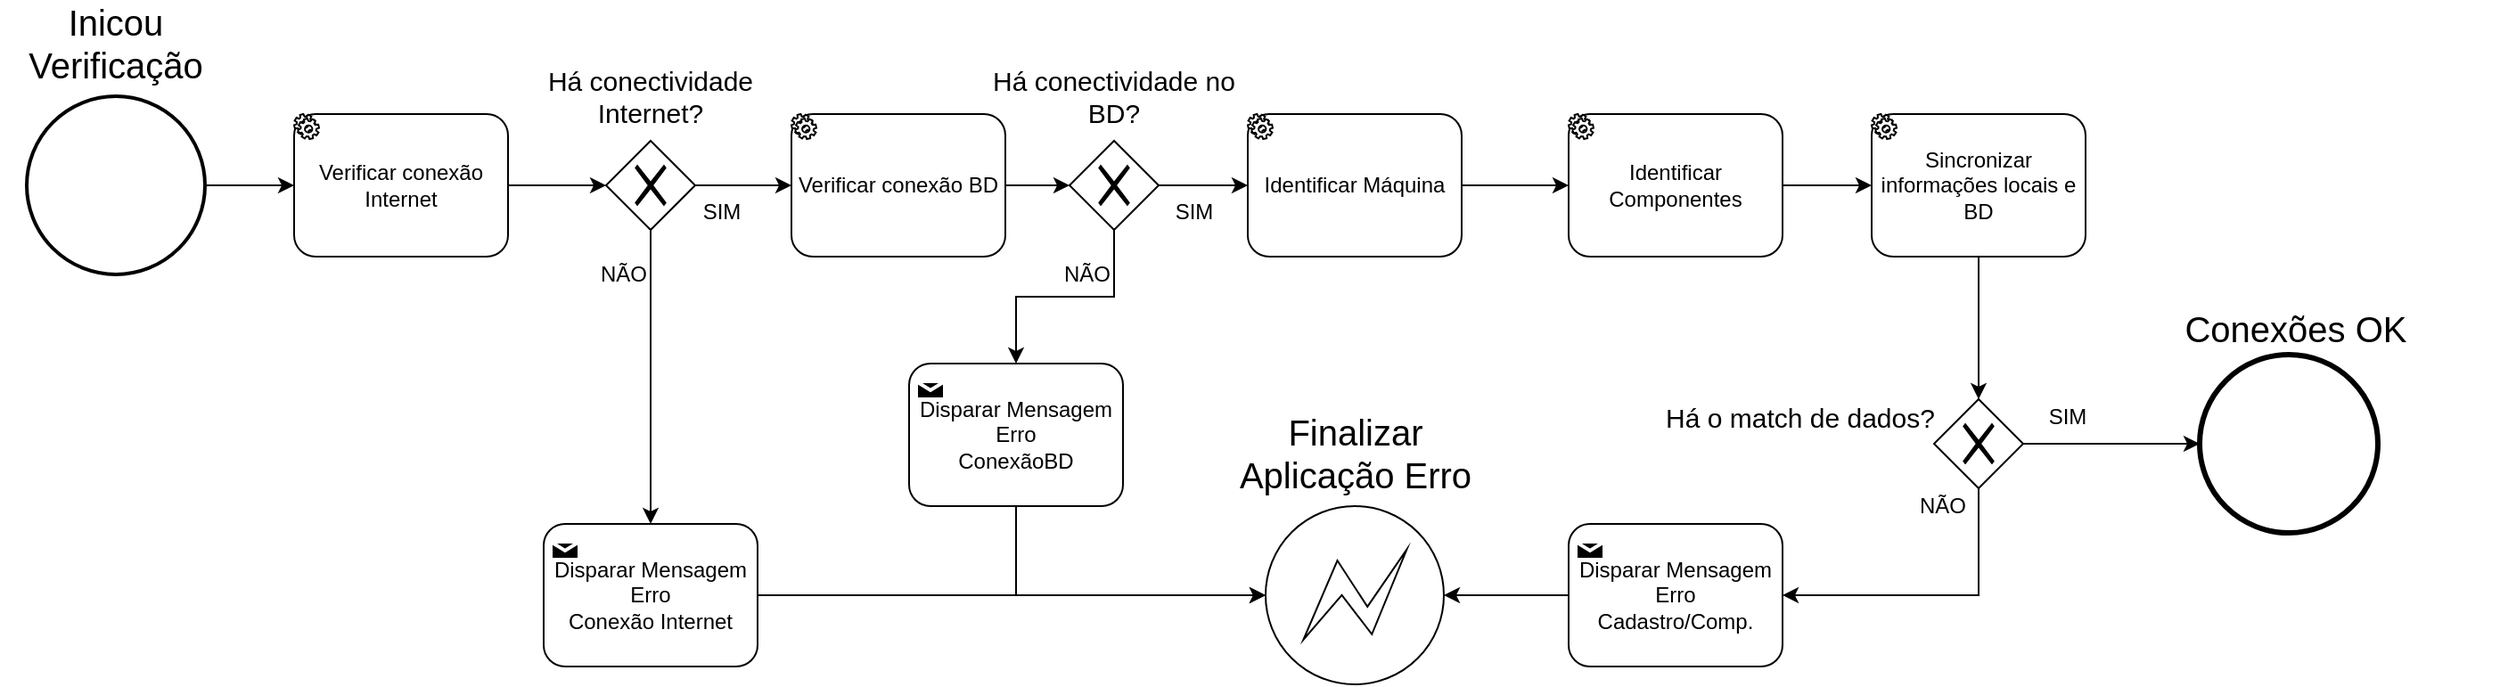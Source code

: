 <mxfile version="14.1.8" type="device"><diagram id="OTW9fbEptq-PdlacjQQ7" name="Página-1"><mxGraphModel dx="2105" dy="2117" grid="1" gridSize="10" guides="1" tooltips="1" connect="1" arrows="1" fold="1" page="1" pageScale="1" pageWidth="827" pageHeight="1169" math="0" shadow="0"><root><mxCell id="0"/><mxCell id="1" parent="0"/><mxCell id="OKi2W2goGQ0sDvtlPQBG-15" style="edgeStyle=orthogonalEdgeStyle;rounded=0;orthogonalLoop=1;jettySize=auto;html=1;entryX=0;entryY=0.5;entryDx=0;entryDy=0;" parent="1" source="OKi2W2goGQ0sDvtlPQBG-4" target="OKi2W2goGQ0sDvtlPQBG-5" edge="1"><mxGeometry relative="1" as="geometry"/></mxCell><mxCell id="OKi2W2goGQ0sDvtlPQBG-4" value="" style="strokeWidth=2;html=1;shape=mxgraph.flowchart.start_2;whiteSpace=wrap;" parent="1" vertex="1"><mxGeometry x="-805" y="40" width="100" height="100" as="geometry"/></mxCell><mxCell id="OKi2W2goGQ0sDvtlPQBG-7" value="" style="group" parent="1" vertex="1" connectable="0"><mxGeometry x="-655" y="50" width="120" height="80" as="geometry"/></mxCell><mxCell id="OKi2W2goGQ0sDvtlPQBG-5" value="Verificar conexão&lt;br&gt;Internet" style="shape=ext;rounded=1;html=1;whiteSpace=wrap;" parent="OKi2W2goGQ0sDvtlPQBG-7" vertex="1"><mxGeometry width="120" height="80" as="geometry"/></mxCell><mxCell id="OKi2W2goGQ0sDvtlPQBG-6" value="" style="shape=mxgraph.bpmn.service_task;html=1;outlineConnect=0;" parent="OKi2W2goGQ0sDvtlPQBG-7" vertex="1"><mxGeometry width="14" height="14" as="geometry"/></mxCell><mxCell id="OKi2W2goGQ0sDvtlPQBG-8" value="" style="group" parent="1" vertex="1" connectable="0"><mxGeometry x="-376" y="50" width="120" height="80" as="geometry"/></mxCell><mxCell id="OKi2W2goGQ0sDvtlPQBG-9" value="Verificar conexão BD" style="shape=ext;rounded=1;html=1;whiteSpace=wrap;" parent="OKi2W2goGQ0sDvtlPQBG-8" vertex="1"><mxGeometry width="120" height="80" as="geometry"/></mxCell><mxCell id="OKi2W2goGQ0sDvtlPQBG-10" value="" style="shape=mxgraph.bpmn.service_task;html=1;outlineConnect=0;" parent="OKi2W2goGQ0sDvtlPQBG-8" vertex="1"><mxGeometry width="14" height="14" as="geometry"/></mxCell><mxCell id="OKi2W2goGQ0sDvtlPQBG-11" value="&lt;font style=&quot;font-size: 20px&quot;&gt;Inicou Verificação&lt;/font&gt;" style="text;html=1;strokeColor=none;fillColor=none;align=center;verticalAlign=middle;whiteSpace=wrap;rounded=0;" parent="1" vertex="1"><mxGeometry x="-820" width="130" height="20" as="geometry"/></mxCell><mxCell id="OKi2W2goGQ0sDvtlPQBG-22" style="edgeStyle=orthogonalEdgeStyle;rounded=0;orthogonalLoop=1;jettySize=auto;html=1;entryX=0;entryY=0.5;entryDx=0;entryDy=0;" parent="1" source="OKi2W2goGQ0sDvtlPQBG-12" target="OKi2W2goGQ0sDvtlPQBG-20" edge="1"><mxGeometry relative="1" as="geometry"/></mxCell><mxCell id="OKi2W2goGQ0sDvtlPQBG-81" style="edgeStyle=orthogonalEdgeStyle;rounded=0;orthogonalLoop=1;jettySize=auto;html=1;entryX=0.5;entryY=0;entryDx=0;entryDy=0;" parent="1" source="OKi2W2goGQ0sDvtlPQBG-12" target="OKi2W2goGQ0sDvtlPQBG-79" edge="1"><mxGeometry relative="1" as="geometry"/></mxCell><mxCell id="OKi2W2goGQ0sDvtlPQBG-12" value="" style="shape=mxgraph.bpmn.shape;html=1;verticalLabelPosition=bottom;labelBackgroundColor=#ffffff;verticalAlign=top;align=center;perimeter=rhombusPerimeter;background=gateway;outlineConnect=0;outline=none;symbol=exclusiveGw;" parent="1" vertex="1"><mxGeometry x="-220" y="65" width="50" height="50" as="geometry"/></mxCell><mxCell id="OKi2W2goGQ0sDvtlPQBG-13" value="&lt;font style=&quot;font-size: 15px&quot;&gt;Há conectividade no BD?&lt;/font&gt;" style="text;html=1;strokeColor=none;fillColor=none;align=center;verticalAlign=middle;whiteSpace=wrap;rounded=0;" parent="1" vertex="1"><mxGeometry x="-275" y="30" width="160" height="20" as="geometry"/></mxCell><mxCell id="OKi2W2goGQ0sDvtlPQBG-17" style="edgeStyle=orthogonalEdgeStyle;rounded=0;orthogonalLoop=1;jettySize=auto;html=1;entryX=0;entryY=0.5;entryDx=0;entryDy=0;" parent="1" source="OKi2W2goGQ0sDvtlPQBG-9" target="OKi2W2goGQ0sDvtlPQBG-12" edge="1"><mxGeometry relative="1" as="geometry"/></mxCell><mxCell id="OKi2W2goGQ0sDvtlPQBG-19" value="" style="group" parent="1" vertex="1" connectable="0"><mxGeometry x="-120" y="50" width="120" height="80" as="geometry"/></mxCell><mxCell id="OKi2W2goGQ0sDvtlPQBG-20" value="Identificar Máquina" style="shape=ext;rounded=1;html=1;whiteSpace=wrap;" parent="OKi2W2goGQ0sDvtlPQBG-19" vertex="1"><mxGeometry width="120" height="80" as="geometry"/></mxCell><mxCell id="OKi2W2goGQ0sDvtlPQBG-21" value="" style="shape=mxgraph.bpmn.service_task;html=1;outlineConnect=0;" parent="OKi2W2goGQ0sDvtlPQBG-19" vertex="1"><mxGeometry width="14" height="14" as="geometry"/></mxCell><mxCell id="OKi2W2goGQ0sDvtlPQBG-23" value="" style="group" parent="1" vertex="1" connectable="0"><mxGeometry x="60" y="50" width="120" height="80" as="geometry"/></mxCell><mxCell id="OKi2W2goGQ0sDvtlPQBG-24" value="Identificar Componentes" style="shape=ext;rounded=1;html=1;whiteSpace=wrap;" parent="OKi2W2goGQ0sDvtlPQBG-23" vertex="1"><mxGeometry width="120" height="80" as="geometry"/></mxCell><mxCell id="OKi2W2goGQ0sDvtlPQBG-25" value="" style="shape=mxgraph.bpmn.service_task;html=1;outlineConnect=0;" parent="OKi2W2goGQ0sDvtlPQBG-23" vertex="1"><mxGeometry width="14" height="14" as="geometry"/></mxCell><mxCell id="OKi2W2goGQ0sDvtlPQBG-26" style="edgeStyle=orthogonalEdgeStyle;rounded=0;orthogonalLoop=1;jettySize=auto;html=1;entryX=0;entryY=0.5;entryDx=0;entryDy=0;" parent="1" source="OKi2W2goGQ0sDvtlPQBG-20" target="OKi2W2goGQ0sDvtlPQBG-24" edge="1"><mxGeometry relative="1" as="geometry"/></mxCell><mxCell id="OKi2W2goGQ0sDvtlPQBG-27" value="" style="group" parent="1" vertex="1" connectable="0"><mxGeometry x="230" y="50" width="120" height="80" as="geometry"/></mxCell><mxCell id="OKi2W2goGQ0sDvtlPQBG-28" value="Sincronizar informações locais e BD" style="shape=ext;rounded=1;html=1;whiteSpace=wrap;" parent="OKi2W2goGQ0sDvtlPQBG-27" vertex="1"><mxGeometry width="120" height="80" as="geometry"/></mxCell><mxCell id="OKi2W2goGQ0sDvtlPQBG-29" value="" style="shape=mxgraph.bpmn.service_task;html=1;outlineConnect=0;" parent="OKi2W2goGQ0sDvtlPQBG-27" vertex="1"><mxGeometry width="14" height="14" as="geometry"/></mxCell><mxCell id="OKi2W2goGQ0sDvtlPQBG-30" style="edgeStyle=orthogonalEdgeStyle;rounded=0;orthogonalLoop=1;jettySize=auto;html=1;entryX=0;entryY=0.5;entryDx=0;entryDy=0;" parent="1" source="OKi2W2goGQ0sDvtlPQBG-24" target="OKi2W2goGQ0sDvtlPQBG-28" edge="1"><mxGeometry relative="1" as="geometry"/></mxCell><mxCell id="OKi2W2goGQ0sDvtlPQBG-38" style="edgeStyle=orthogonalEdgeStyle;rounded=0;orthogonalLoop=1;jettySize=auto;html=1;entryX=1;entryY=0.5;entryDx=0;entryDy=0;" parent="1" source="OKi2W2goGQ0sDvtlPQBG-31" target="OKi2W2goGQ0sDvtlPQBG-35" edge="1"><mxGeometry relative="1" as="geometry"><Array as="points"><mxPoint x="290" y="320"/></Array></mxGeometry></mxCell><mxCell id="ztAKjqDJGNeuc5U1VmGW-1" style="edgeStyle=orthogonalEdgeStyle;rounded=0;orthogonalLoop=1;jettySize=auto;html=1;entryX=0;entryY=0.5;entryDx=0;entryDy=0;" edge="1" parent="1" source="OKi2W2goGQ0sDvtlPQBG-31" target="O6pCUW8BdaLmPTZ9Sdh6-9"><mxGeometry relative="1" as="geometry"/></mxCell><mxCell id="OKi2W2goGQ0sDvtlPQBG-31" value="" style="shape=mxgraph.bpmn.shape;html=1;verticalLabelPosition=bottom;labelBackgroundColor=#ffffff;verticalAlign=top;align=center;perimeter=rhombusPerimeter;background=gateway;outlineConnect=0;outline=none;symbol=exclusiveGw;" parent="1" vertex="1"><mxGeometry x="265" y="210" width="50" height="50" as="geometry"/></mxCell><mxCell id="OKi2W2goGQ0sDvtlPQBG-32" value="&lt;font style=&quot;font-size: 15px&quot;&gt;Há o match de dados?&lt;/font&gt;" style="text;html=1;strokeColor=none;fillColor=none;align=center;verticalAlign=middle;whiteSpace=wrap;rounded=0;" parent="1" vertex="1"><mxGeometry x="110" y="210" width="160" height="20" as="geometry"/></mxCell><mxCell id="OKi2W2goGQ0sDvtlPQBG-33" style="edgeStyle=orthogonalEdgeStyle;rounded=0;orthogonalLoop=1;jettySize=auto;html=1;entryX=0.5;entryY=0;entryDx=0;entryDy=0;" parent="1" source="OKi2W2goGQ0sDvtlPQBG-28" target="OKi2W2goGQ0sDvtlPQBG-31" edge="1"><mxGeometry relative="1" as="geometry"/></mxCell><mxCell id="OKi2W2goGQ0sDvtlPQBG-34" value="" style="group" parent="1" vertex="1" connectable="0"><mxGeometry x="60" y="280" width="120" height="80" as="geometry"/></mxCell><mxCell id="OKi2W2goGQ0sDvtlPQBG-35" value="Disparar Mensagem&lt;br&gt;Erro &lt;br&gt;Cadastro/Comp." style="shape=ext;rounded=1;html=1;whiteSpace=wrap;" parent="OKi2W2goGQ0sDvtlPQBG-34" vertex="1"><mxGeometry width="120" height="80" as="geometry"/></mxCell><mxCell id="OKi2W2goGQ0sDvtlPQBG-37" value="" style="shape=message;whiteSpace=wrap;html=1;outlineConnect=0;fillColor=#000000;strokeColor=#ffffff;strokeWidth=2;" parent="OKi2W2goGQ0sDvtlPQBG-34" vertex="1"><mxGeometry x="4" y="10" width="16" height="10" as="geometry"/></mxCell><mxCell id="OKi2W2goGQ0sDvtlPQBG-40" value="&lt;font style=&quot;font-size: 20px&quot;&gt;Finalizar Aplicação Erro&lt;/font&gt;" style="text;html=1;strokeColor=none;fillColor=none;align=center;verticalAlign=middle;whiteSpace=wrap;rounded=0;" parent="1" vertex="1"><mxGeometry x="-137.5" y="230" width="155" height="20" as="geometry"/></mxCell><mxCell id="OKi2W2goGQ0sDvtlPQBG-42" style="edgeStyle=orthogonalEdgeStyle;rounded=0;orthogonalLoop=1;jettySize=auto;html=1;exitX=0.5;exitY=1;exitDx=0;exitDy=0;" parent="1" source="OKi2W2goGQ0sDvtlPQBG-40" target="OKi2W2goGQ0sDvtlPQBG-40" edge="1"><mxGeometry relative="1" as="geometry"/></mxCell><mxCell id="OKi2W2goGQ0sDvtlPQBG-62" value="" style="group" parent="1" vertex="1" connectable="0"><mxGeometry x="-515" y="280" width="120" height="80" as="geometry"/></mxCell><mxCell id="OKi2W2goGQ0sDvtlPQBG-63" value="Disparar Mensagem&lt;br&gt;Erro&lt;br&gt;Conexão Internet" style="shape=ext;rounded=1;html=1;whiteSpace=wrap;" parent="OKi2W2goGQ0sDvtlPQBG-62" vertex="1"><mxGeometry width="120" height="80" as="geometry"/></mxCell><mxCell id="OKi2W2goGQ0sDvtlPQBG-64" value="" style="shape=message;whiteSpace=wrap;html=1;outlineConnect=0;fillColor=#000000;strokeColor=#ffffff;strokeWidth=2;" parent="OKi2W2goGQ0sDvtlPQBG-62" vertex="1"><mxGeometry x="4" y="10" width="16" height="10" as="geometry"/></mxCell><mxCell id="OKi2W2goGQ0sDvtlPQBG-72" style="edgeStyle=orthogonalEdgeStyle;rounded=0;orthogonalLoop=1;jettySize=auto;html=1;entryX=0;entryY=0.5;entryDx=0;entryDy=0;" parent="1" source="OKi2W2goGQ0sDvtlPQBG-69" target="OKi2W2goGQ0sDvtlPQBG-9" edge="1"><mxGeometry relative="1" as="geometry"/></mxCell><mxCell id="OKi2W2goGQ0sDvtlPQBG-77" style="edgeStyle=orthogonalEdgeStyle;rounded=0;orthogonalLoop=1;jettySize=auto;html=1;entryX=0.5;entryY=0;entryDx=0;entryDy=0;" parent="1" source="OKi2W2goGQ0sDvtlPQBG-69" target="OKi2W2goGQ0sDvtlPQBG-63" edge="1"><mxGeometry relative="1" as="geometry"/></mxCell><mxCell id="OKi2W2goGQ0sDvtlPQBG-69" value="" style="shape=mxgraph.bpmn.shape;html=1;verticalLabelPosition=bottom;labelBackgroundColor=#ffffff;verticalAlign=top;align=center;perimeter=rhombusPerimeter;background=gateway;outlineConnect=0;outline=none;symbol=exclusiveGw;" parent="1" vertex="1"><mxGeometry x="-480" y="65" width="50" height="50" as="geometry"/></mxCell><mxCell id="OKi2W2goGQ0sDvtlPQBG-70" value="&lt;font style=&quot;font-size: 15px&quot;&gt;Há conectividade Internet?&lt;/font&gt;" style="text;html=1;strokeColor=none;fillColor=none;align=center;verticalAlign=middle;whiteSpace=wrap;rounded=0;" parent="1" vertex="1"><mxGeometry x="-535" y="30" width="160" height="20" as="geometry"/></mxCell><mxCell id="OKi2W2goGQ0sDvtlPQBG-71" style="edgeStyle=orthogonalEdgeStyle;rounded=0;orthogonalLoop=1;jettySize=auto;html=1;entryX=0;entryY=0.5;entryDx=0;entryDy=0;" parent="1" source="OKi2W2goGQ0sDvtlPQBG-5" target="OKi2W2goGQ0sDvtlPQBG-69" edge="1"><mxGeometry relative="1" as="geometry"/></mxCell><mxCell id="OKi2W2goGQ0sDvtlPQBG-78" value="" style="group" parent="1" vertex="1" connectable="0"><mxGeometry x="-310" y="190" width="120" height="80" as="geometry"/></mxCell><mxCell id="OKi2W2goGQ0sDvtlPQBG-79" value="Disparar Mensagem&lt;br&gt;Erro&lt;br&gt;ConexãoBD" style="shape=ext;rounded=1;html=1;whiteSpace=wrap;" parent="OKi2W2goGQ0sDvtlPQBG-78" vertex="1"><mxGeometry width="120" height="80" as="geometry"/></mxCell><mxCell id="OKi2W2goGQ0sDvtlPQBG-80" value="" style="shape=message;whiteSpace=wrap;html=1;outlineConnect=0;fillColor=#000000;strokeColor=#ffffff;strokeWidth=2;" parent="OKi2W2goGQ0sDvtlPQBG-78" vertex="1"><mxGeometry x="4" y="10" width="16" height="10" as="geometry"/></mxCell><mxCell id="iRXSVr-Kt0XW4wkJFsko-41" value="" style="shape=mxgraph.bpmn.shape;html=1;verticalLabelPosition=bottom;labelBackgroundColor=#ffffff;verticalAlign=top;align=center;perimeter=ellipsePerimeter;outlineConnect=0;outline=eventInt;symbol=error;" parent="1" vertex="1"><mxGeometry x="-110" y="270" width="100" height="100" as="geometry"/></mxCell><mxCell id="iRXSVr-Kt0XW4wkJFsko-42" style="edgeStyle=orthogonalEdgeStyle;rounded=0;orthogonalLoop=1;jettySize=auto;html=1;entryX=0;entryY=0.5;entryDx=0;entryDy=0;" parent="1" source="OKi2W2goGQ0sDvtlPQBG-79" target="iRXSVr-Kt0XW4wkJFsko-41" edge="1"><mxGeometry relative="1" as="geometry"><Array as="points"><mxPoint x="-250" y="320"/></Array></mxGeometry></mxCell><mxCell id="iRXSVr-Kt0XW4wkJFsko-43" style="edgeStyle=orthogonalEdgeStyle;rounded=0;orthogonalLoop=1;jettySize=auto;html=1;entryX=0;entryY=0.5;entryDx=0;entryDy=0;" parent="1" source="OKi2W2goGQ0sDvtlPQBG-63" target="iRXSVr-Kt0XW4wkJFsko-41" edge="1"><mxGeometry relative="1" as="geometry"/></mxCell><mxCell id="iRXSVr-Kt0XW4wkJFsko-44" style="edgeStyle=orthogonalEdgeStyle;rounded=0;orthogonalLoop=1;jettySize=auto;html=1;entryX=1;entryY=0.5;entryDx=0;entryDy=0;" parent="1" source="OKi2W2goGQ0sDvtlPQBG-35" target="iRXSVr-Kt0XW4wkJFsko-41" edge="1"><mxGeometry relative="1" as="geometry"/></mxCell><mxCell id="O6pCUW8BdaLmPTZ9Sdh6-9" value="" style="shape=mxgraph.bpmn.shape;html=1;verticalLabelPosition=bottom;labelBackgroundColor=#ffffff;verticalAlign=top;align=center;perimeter=ellipsePerimeter;outlineConnect=0;outline=end;symbol=general;" parent="1" vertex="1"><mxGeometry x="414" y="185" width="100" height="100" as="geometry"/></mxCell><mxCell id="w7KevJochhbvUBdy-lp0-2" value="SIM" style="text;html=1;strokeColor=none;fillColor=none;align=center;verticalAlign=middle;whiteSpace=wrap;rounded=0;" parent="1" vertex="1"><mxGeometry x="-435" y="95" width="40" height="20" as="geometry"/></mxCell><mxCell id="w7KevJochhbvUBdy-lp0-3" value="NÃO" style="text;html=1;strokeColor=none;fillColor=none;align=center;verticalAlign=middle;whiteSpace=wrap;rounded=0;" parent="1" vertex="1"><mxGeometry x="-490" y="130" width="40" height="20" as="geometry"/></mxCell><mxCell id="w7KevJochhbvUBdy-lp0-4" value="SIM" style="text;html=1;strokeColor=none;fillColor=none;align=center;verticalAlign=middle;whiteSpace=wrap;rounded=0;" parent="1" vertex="1"><mxGeometry x="-170" y="95" width="40" height="20" as="geometry"/></mxCell><mxCell id="w7KevJochhbvUBdy-lp0-5" value="SIM" style="text;html=1;strokeColor=none;fillColor=none;align=center;verticalAlign=middle;whiteSpace=wrap;rounded=0;" parent="1" vertex="1"><mxGeometry x="320" y="210" width="40" height="20" as="geometry"/></mxCell><mxCell id="w7KevJochhbvUBdy-lp0-7" value="NÃO" style="text;html=1;strokeColor=none;fillColor=none;align=center;verticalAlign=middle;whiteSpace=wrap;rounded=0;" parent="1" vertex="1"><mxGeometry x="-230" y="130" width="40" height="20" as="geometry"/></mxCell><mxCell id="w7KevJochhbvUBdy-lp0-8" value="NÃO" style="text;html=1;strokeColor=none;fillColor=none;align=center;verticalAlign=middle;whiteSpace=wrap;rounded=0;" parent="1" vertex="1"><mxGeometry x="250" y="260" width="40" height="20" as="geometry"/></mxCell><mxCell id="ztAKjqDJGNeuc5U1VmGW-2" value="&lt;span style=&quot;font-size: 20px&quot;&gt;Conexões OK&lt;br&gt;&lt;/span&gt;" style="text;html=1;strokeColor=none;fillColor=none;align=center;verticalAlign=middle;whiteSpace=wrap;rounded=0;" vertex="1" parent="1"><mxGeometry x="353.75" y="160" width="227.5" height="20" as="geometry"/></mxCell></root></mxGraphModel></diagram></mxfile>